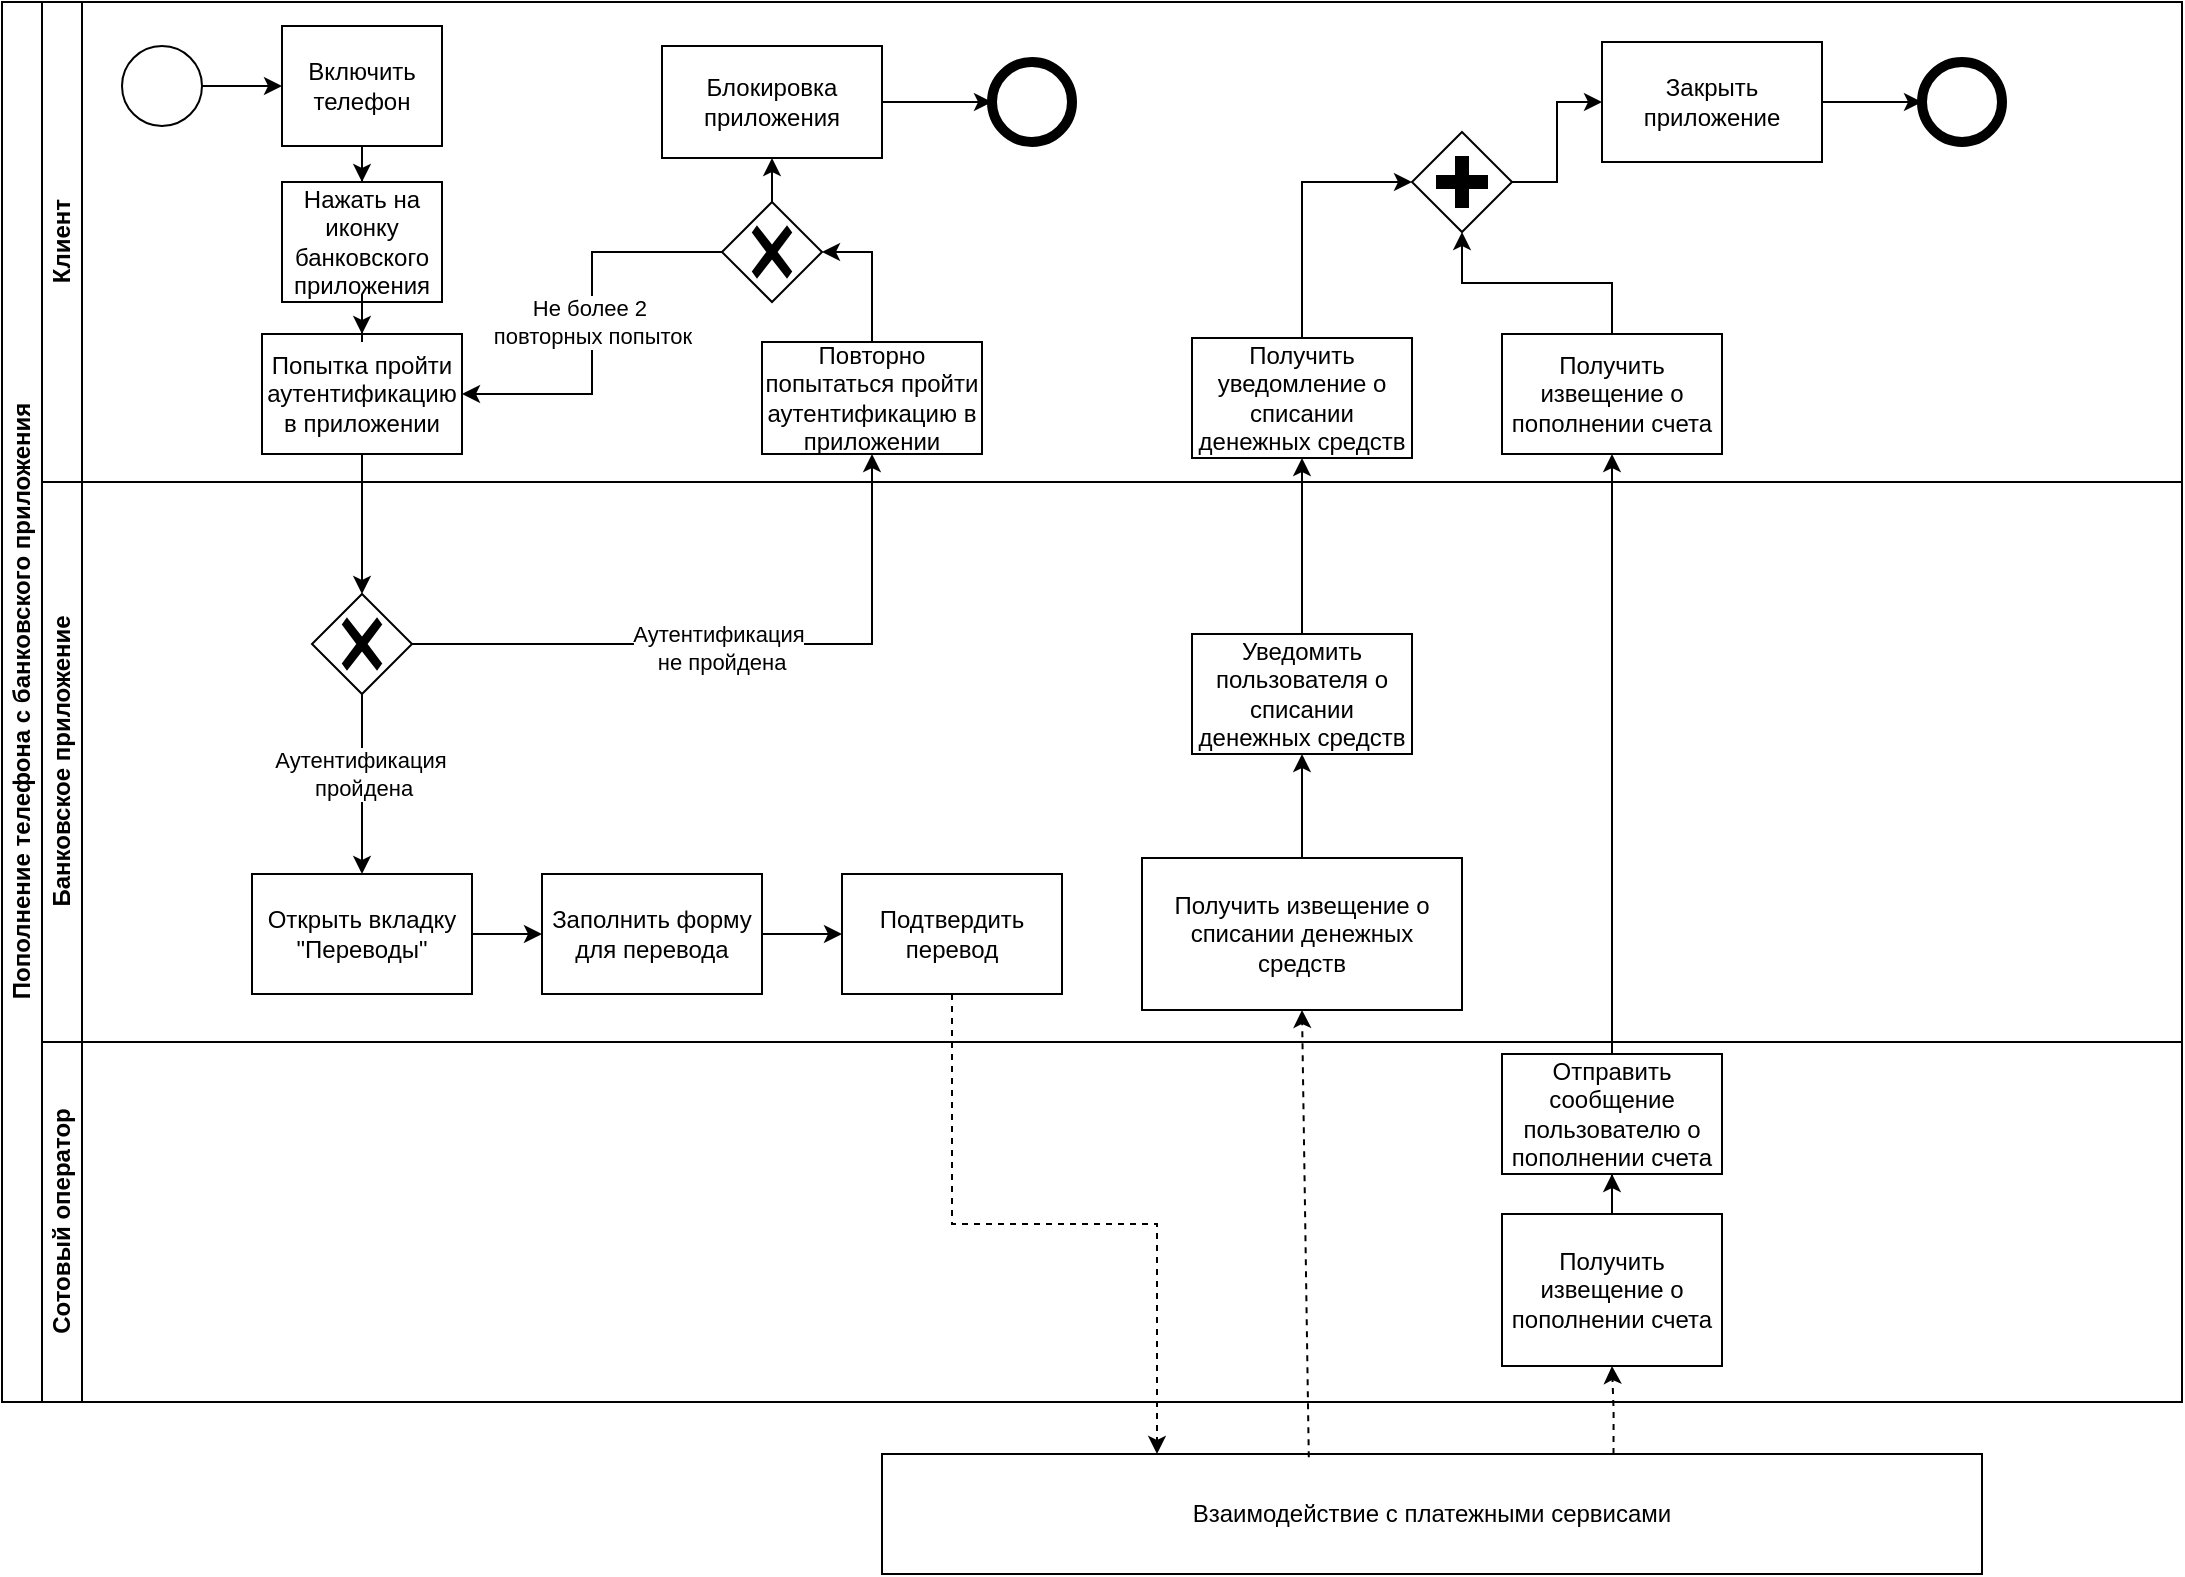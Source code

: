 <mxfile version="24.9.1">
  <diagram id="prtHgNgQTEPvFCAcTncT" name="Page-1">
    <mxGraphModel dx="934" dy="776" grid="1" gridSize="10" guides="1" tooltips="1" connect="1" arrows="1" fold="1" page="1" pageScale="1" pageWidth="1169" pageHeight="827" math="0" shadow="0">
      <root>
        <mxCell id="0" />
        <mxCell id="1" parent="0" />
        <mxCell id="dNxyNK7c78bLwvsdeMH5-19" value="Пополнение телефона с банковского приложения" style="swimlane;html=1;childLayout=stackLayout;resizeParent=1;resizeParentMax=0;horizontal=0;startSize=20;horizontalStack=0;" parent="1" vertex="1">
          <mxGeometry x="50" y="24" width="1090" height="700" as="geometry">
            <mxRectangle x="130" y="40" width="40" height="310" as="alternateBounds" />
          </mxGeometry>
        </mxCell>
        <mxCell id="dNxyNK7c78bLwvsdeMH5-20" value="Клиент" style="swimlane;html=1;startSize=20;horizontal=0;" parent="dNxyNK7c78bLwvsdeMH5-19" vertex="1">
          <mxGeometry x="20" width="1070" height="240" as="geometry" />
        </mxCell>
        <mxCell id="dNxyNK7c78bLwvsdeMH5-25" value="" style="edgeStyle=orthogonalEdgeStyle;rounded=0;orthogonalLoop=1;jettySize=auto;html=1;" parent="dNxyNK7c78bLwvsdeMH5-20" source="dNxyNK7c78bLwvsdeMH5-23" target="dNxyNK7c78bLwvsdeMH5-24" edge="1">
          <mxGeometry relative="1" as="geometry" />
        </mxCell>
        <mxCell id="dNxyNK7c78bLwvsdeMH5-23" value="" style="ellipse;whiteSpace=wrap;html=1;" parent="dNxyNK7c78bLwvsdeMH5-20" vertex="1">
          <mxGeometry x="40" y="22" width="40" height="40" as="geometry" />
        </mxCell>
        <mxCell id="KFqZI7uJ95fgsHJMVkMe-8" style="edgeStyle=orthogonalEdgeStyle;rounded=0;orthogonalLoop=1;jettySize=auto;html=1;entryX=0.5;entryY=0;entryDx=0;entryDy=0;" edge="1" parent="dNxyNK7c78bLwvsdeMH5-20" source="dNxyNK7c78bLwvsdeMH5-24" target="KFqZI7uJ95fgsHJMVkMe-7">
          <mxGeometry relative="1" as="geometry" />
        </mxCell>
        <mxCell id="dNxyNK7c78bLwvsdeMH5-24" value="Включить телефон" style="rounded=0;whiteSpace=wrap;html=1;fontFamily=Helvetica;fontSize=12;fontColor=#000000;align=center;" parent="dNxyNK7c78bLwvsdeMH5-20" vertex="1">
          <mxGeometry x="120" y="12" width="80" height="60" as="geometry" />
        </mxCell>
        <mxCell id="dNxyNK7c78bLwvsdeMH5-32" value="" style="ellipse;whiteSpace=wrap;html=1;strokeWidth=5;" parent="dNxyNK7c78bLwvsdeMH5-20" vertex="1">
          <mxGeometry x="475" y="30" width="40" height="40" as="geometry" />
        </mxCell>
        <mxCell id="KFqZI7uJ95fgsHJMVkMe-7" value="Нажать на иконку банковского приложения" style="rounded=0;whiteSpace=wrap;html=1;fontFamily=Helvetica;fontSize=12;fontColor=#000000;align=center;" vertex="1" parent="dNxyNK7c78bLwvsdeMH5-20">
          <mxGeometry x="120" y="90" width="80" height="60" as="geometry" />
        </mxCell>
        <mxCell id="KFqZI7uJ95fgsHJMVkMe-38" style="edgeStyle=orthogonalEdgeStyle;rounded=0;orthogonalLoop=1;jettySize=auto;html=1;exitX=0.5;exitY=0;exitDx=0;exitDy=0;exitPerimeter=0;entryX=0.5;entryY=1;entryDx=0;entryDy=0;" edge="1" parent="dNxyNK7c78bLwvsdeMH5-20" source="KFqZI7uJ95fgsHJMVkMe-16" target="KFqZI7uJ95fgsHJMVkMe-21">
          <mxGeometry relative="1" as="geometry" />
        </mxCell>
        <mxCell id="KFqZI7uJ95fgsHJMVkMe-16" value="" style="points=[[0.25,0.25,0],[0.5,0,0],[0.75,0.25,0],[1,0.5,0],[0.75,0.75,0],[0.5,1,0],[0.25,0.75,0],[0,0.5,0]];shape=mxgraph.bpmn.gateway2;html=1;verticalLabelPosition=bottom;labelBackgroundColor=#ffffff;verticalAlign=top;align=center;perimeter=rhombusPerimeter;outlineConnect=0;outline=none;symbol=none;gwType=exclusive;" vertex="1" parent="dNxyNK7c78bLwvsdeMH5-20">
          <mxGeometry x="340" y="100" width="50" height="50" as="geometry" />
        </mxCell>
        <mxCell id="KFqZI7uJ95fgsHJMVkMe-25" style="edgeStyle=orthogonalEdgeStyle;rounded=0;orthogonalLoop=1;jettySize=auto;html=1;exitX=1;exitY=0.5;exitDx=0;exitDy=0;entryX=0;entryY=0.5;entryDx=0;entryDy=0;" edge="1" parent="dNxyNK7c78bLwvsdeMH5-20" source="KFqZI7uJ95fgsHJMVkMe-21" target="dNxyNK7c78bLwvsdeMH5-32">
          <mxGeometry relative="1" as="geometry" />
        </mxCell>
        <mxCell id="KFqZI7uJ95fgsHJMVkMe-21" value="Блокировка приложения" style="rounded=0;whiteSpace=wrap;html=1;fontFamily=Helvetica;fontSize=12;fontColor=#000000;align=center;" vertex="1" parent="dNxyNK7c78bLwvsdeMH5-20">
          <mxGeometry x="310" y="22" width="110" height="56" as="geometry" />
        </mxCell>
        <mxCell id="KFqZI7uJ95fgsHJMVkMe-9" value="Попытка пройти аутентификацию в приложении" style="rounded=0;whiteSpace=wrap;html=1;fontFamily=Helvetica;fontSize=12;fontColor=#000000;align=center;" vertex="1" parent="dNxyNK7c78bLwvsdeMH5-20">
          <mxGeometry x="110" y="166" width="100" height="60" as="geometry" />
        </mxCell>
        <mxCell id="KFqZI7uJ95fgsHJMVkMe-17" style="edgeStyle=orthogonalEdgeStyle;rounded=0;orthogonalLoop=1;jettySize=auto;html=1;entryX=1;entryY=0.5;entryDx=0;entryDy=0;" edge="1" parent="dNxyNK7c78bLwvsdeMH5-20" source="KFqZI7uJ95fgsHJMVkMe-16" target="KFqZI7uJ95fgsHJMVkMe-9">
          <mxGeometry relative="1" as="geometry" />
        </mxCell>
        <mxCell id="KFqZI7uJ95fgsHJMVkMe-18" value="Не более 2&amp;nbsp;&lt;div&gt;повторных попыток&lt;/div&gt;" style="edgeLabel;html=1;align=center;verticalAlign=middle;resizable=0;points=[];" vertex="1" connectable="0" parent="KFqZI7uJ95fgsHJMVkMe-17">
          <mxGeometry x="-0.009" relative="1" as="geometry">
            <mxPoint as="offset" />
          </mxGeometry>
        </mxCell>
        <mxCell id="KFqZI7uJ95fgsHJMVkMe-10" style="edgeStyle=orthogonalEdgeStyle;rounded=0;orthogonalLoop=1;jettySize=auto;html=1;entryX=0.5;entryY=0;entryDx=0;entryDy=0;" edge="1" parent="dNxyNK7c78bLwvsdeMH5-20" source="KFqZI7uJ95fgsHJMVkMe-7" target="KFqZI7uJ95fgsHJMVkMe-9">
          <mxGeometry relative="1" as="geometry" />
        </mxCell>
        <mxCell id="KFqZI7uJ95fgsHJMVkMe-46" value="Получить извещение о пополнении счета" style="rounded=0;whiteSpace=wrap;html=1;fontFamily=Helvetica;fontSize=12;fontColor=#000000;align=center;" vertex="1" parent="dNxyNK7c78bLwvsdeMH5-20">
          <mxGeometry x="730" y="166" width="110" height="60" as="geometry" />
        </mxCell>
        <mxCell id="KFqZI7uJ95fgsHJMVkMe-56" value="Получить уведомление о списании денежных средств" style="rounded=0;whiteSpace=wrap;html=1;fontFamily=Helvetica;fontSize=12;fontColor=#000000;align=center;" vertex="1" parent="dNxyNK7c78bLwvsdeMH5-20">
          <mxGeometry x="575" y="168" width="110" height="60" as="geometry" />
        </mxCell>
        <mxCell id="KFqZI7uJ95fgsHJMVkMe-64" style="edgeStyle=orthogonalEdgeStyle;rounded=0;orthogonalLoop=1;jettySize=auto;html=1;entryX=0;entryY=0.5;entryDx=0;entryDy=0;" edge="1" parent="dNxyNK7c78bLwvsdeMH5-20" source="KFqZI7uJ95fgsHJMVkMe-58" target="KFqZI7uJ95fgsHJMVkMe-63">
          <mxGeometry relative="1" as="geometry" />
        </mxCell>
        <mxCell id="KFqZI7uJ95fgsHJMVkMe-58" value="" style="points=[[0.25,0.25,0],[0.5,0,0],[0.75,0.25,0],[1,0.5,0],[0.75,0.75,0],[0.5,1,0],[0.25,0.75,0],[0,0.5,0]];shape=mxgraph.bpmn.gateway2;html=1;verticalLabelPosition=bottom;labelBackgroundColor=#ffffff;verticalAlign=top;align=center;perimeter=rhombusPerimeter;outlineConnect=0;outline=none;symbol=none;gwType=parallel;" vertex="1" parent="dNxyNK7c78bLwvsdeMH5-20">
          <mxGeometry x="685" y="65" width="50" height="50" as="geometry" />
        </mxCell>
        <mxCell id="KFqZI7uJ95fgsHJMVkMe-59" style="edgeStyle=orthogonalEdgeStyle;rounded=0;orthogonalLoop=1;jettySize=auto;html=1;entryX=0;entryY=0.5;entryDx=0;entryDy=0;entryPerimeter=0;" edge="1" parent="dNxyNK7c78bLwvsdeMH5-20" source="KFqZI7uJ95fgsHJMVkMe-56" target="KFqZI7uJ95fgsHJMVkMe-58">
          <mxGeometry relative="1" as="geometry" />
        </mxCell>
        <mxCell id="KFqZI7uJ95fgsHJMVkMe-60" style="edgeStyle=orthogonalEdgeStyle;rounded=0;orthogonalLoop=1;jettySize=auto;html=1;entryX=0.5;entryY=1;entryDx=0;entryDy=0;entryPerimeter=0;" edge="1" parent="dNxyNK7c78bLwvsdeMH5-20" source="KFqZI7uJ95fgsHJMVkMe-46" target="KFqZI7uJ95fgsHJMVkMe-58">
          <mxGeometry relative="1" as="geometry" />
        </mxCell>
        <mxCell id="KFqZI7uJ95fgsHJMVkMe-61" value="" style="ellipse;whiteSpace=wrap;html=1;strokeWidth=5;" vertex="1" parent="dNxyNK7c78bLwvsdeMH5-20">
          <mxGeometry x="940" y="30" width="40" height="40" as="geometry" />
        </mxCell>
        <mxCell id="KFqZI7uJ95fgsHJMVkMe-65" style="edgeStyle=orthogonalEdgeStyle;rounded=0;orthogonalLoop=1;jettySize=auto;html=1;entryX=0;entryY=0.5;entryDx=0;entryDy=0;" edge="1" parent="dNxyNK7c78bLwvsdeMH5-20" source="KFqZI7uJ95fgsHJMVkMe-63" target="KFqZI7uJ95fgsHJMVkMe-61">
          <mxGeometry relative="1" as="geometry" />
        </mxCell>
        <mxCell id="KFqZI7uJ95fgsHJMVkMe-63" value="Закрыть приложение" style="rounded=0;whiteSpace=wrap;html=1;fontFamily=Helvetica;fontSize=12;fontColor=#000000;align=center;" vertex="1" parent="dNxyNK7c78bLwvsdeMH5-20">
          <mxGeometry x="780" y="20" width="110" height="60" as="geometry" />
        </mxCell>
        <mxCell id="KFqZI7uJ95fgsHJMVkMe-14" value="Повторно попытаться пройти аутентификацию в приложении" style="rounded=0;whiteSpace=wrap;html=1;fontFamily=Helvetica;fontSize=12;fontColor=#000000;align=center;" vertex="1" parent="dNxyNK7c78bLwvsdeMH5-20">
          <mxGeometry x="360" y="170" width="110" height="56" as="geometry" />
        </mxCell>
        <mxCell id="KFqZI7uJ95fgsHJMVkMe-19" style="edgeStyle=orthogonalEdgeStyle;rounded=0;orthogonalLoop=1;jettySize=auto;html=1;entryX=1;entryY=0.5;entryDx=0;entryDy=0;entryPerimeter=0;" edge="1" parent="dNxyNK7c78bLwvsdeMH5-20" source="KFqZI7uJ95fgsHJMVkMe-14" target="KFqZI7uJ95fgsHJMVkMe-16">
          <mxGeometry relative="1" as="geometry">
            <mxPoint x="465" y="146" as="targetPoint" />
          </mxGeometry>
        </mxCell>
        <mxCell id="dNxyNK7c78bLwvsdeMH5-21" value="Банковское приложение" style="swimlane;html=1;startSize=20;horizontal=0;" parent="dNxyNK7c78bLwvsdeMH5-19" vertex="1">
          <mxGeometry x="20" y="240" width="1070" height="280" as="geometry" />
        </mxCell>
        <mxCell id="KFqZI7uJ95fgsHJMVkMe-41" style="edgeStyle=orthogonalEdgeStyle;rounded=0;orthogonalLoop=1;jettySize=auto;html=1;exitX=1;exitY=0.5;exitDx=0;exitDy=0;entryX=0;entryY=0.5;entryDx=0;entryDy=0;" edge="1" parent="dNxyNK7c78bLwvsdeMH5-21" source="dNxyNK7c78bLwvsdeMH5-26" target="KFqZI7uJ95fgsHJMVkMe-31">
          <mxGeometry relative="1" as="geometry" />
        </mxCell>
        <mxCell id="dNxyNK7c78bLwvsdeMH5-26" value="Открыть вкладку &quot;Переводы&quot;" style="rounded=0;whiteSpace=wrap;html=1;fontFamily=Helvetica;fontSize=12;fontColor=#000000;align=center;" parent="dNxyNK7c78bLwvsdeMH5-21" vertex="1">
          <mxGeometry x="105" y="196" width="110" height="60" as="geometry" />
        </mxCell>
        <mxCell id="KFqZI7uJ95fgsHJMVkMe-42" style="edgeStyle=orthogonalEdgeStyle;rounded=0;orthogonalLoop=1;jettySize=auto;html=1;exitX=1;exitY=0.5;exitDx=0;exitDy=0;entryX=0;entryY=0.5;entryDx=0;entryDy=0;" edge="1" parent="dNxyNK7c78bLwvsdeMH5-21" source="KFqZI7uJ95fgsHJMVkMe-31" target="KFqZI7uJ95fgsHJMVkMe-33">
          <mxGeometry relative="1" as="geometry" />
        </mxCell>
        <mxCell id="KFqZI7uJ95fgsHJMVkMe-31" value="Заполнить форму для перевода" style="rounded=0;whiteSpace=wrap;html=1;fontFamily=Helvetica;fontSize=12;fontColor=#000000;align=center;" vertex="1" parent="dNxyNK7c78bLwvsdeMH5-21">
          <mxGeometry x="250" y="196" width="110" height="60" as="geometry" />
        </mxCell>
        <mxCell id="KFqZI7uJ95fgsHJMVkMe-33" value="Подтвердить перевод" style="rounded=0;whiteSpace=wrap;html=1;fontFamily=Helvetica;fontSize=12;fontColor=#000000;align=center;" vertex="1" parent="dNxyNK7c78bLwvsdeMH5-21">
          <mxGeometry x="400" y="196" width="110" height="60" as="geometry" />
        </mxCell>
        <mxCell id="KFqZI7uJ95fgsHJMVkMe-39" style="edgeStyle=orthogonalEdgeStyle;rounded=0;orthogonalLoop=1;jettySize=auto;html=1;exitX=0.5;exitY=1;exitDx=0;exitDy=0;exitPerimeter=0;entryX=0.5;entryY=0;entryDx=0;entryDy=0;" edge="1" parent="dNxyNK7c78bLwvsdeMH5-21" source="KFqZI7uJ95fgsHJMVkMe-11" target="dNxyNK7c78bLwvsdeMH5-26">
          <mxGeometry relative="1" as="geometry" />
        </mxCell>
        <mxCell id="KFqZI7uJ95fgsHJMVkMe-40" value="Аутентификация&lt;div&gt;&amp;nbsp;пройдена&lt;/div&gt;" style="edgeLabel;html=1;align=center;verticalAlign=middle;resizable=0;points=[];" vertex="1" connectable="0" parent="KFqZI7uJ95fgsHJMVkMe-39">
          <mxGeometry x="-0.115" y="-1" relative="1" as="geometry">
            <mxPoint as="offset" />
          </mxGeometry>
        </mxCell>
        <mxCell id="KFqZI7uJ95fgsHJMVkMe-11" value="" style="points=[[0.25,0.25,0],[0.5,0,0],[0.75,0.25,0],[1,0.5,0],[0.75,0.75,0],[0.5,1,0],[0.25,0.75,0],[0,0.5,0]];shape=mxgraph.bpmn.gateway2;html=1;verticalLabelPosition=bottom;labelBackgroundColor=#ffffff;verticalAlign=top;align=center;perimeter=rhombusPerimeter;outlineConnect=0;outline=none;symbol=none;gwType=exclusive;" vertex="1" parent="dNxyNK7c78bLwvsdeMH5-21">
          <mxGeometry x="135" y="56" width="50" height="50" as="geometry" />
        </mxCell>
        <mxCell id="KFqZI7uJ95fgsHJMVkMe-55" style="edgeStyle=orthogonalEdgeStyle;rounded=0;orthogonalLoop=1;jettySize=auto;html=1;entryX=0.5;entryY=1;entryDx=0;entryDy=0;" edge="1" parent="dNxyNK7c78bLwvsdeMH5-21" source="KFqZI7uJ95fgsHJMVkMe-48" target="KFqZI7uJ95fgsHJMVkMe-54">
          <mxGeometry relative="1" as="geometry" />
        </mxCell>
        <mxCell id="KFqZI7uJ95fgsHJMVkMe-48" value="Получить извещение о списании денежных средств" style="rounded=0;whiteSpace=wrap;html=1;fontFamily=Helvetica;fontSize=12;fontColor=#000000;align=center;" vertex="1" parent="dNxyNK7c78bLwvsdeMH5-21">
          <mxGeometry x="550" y="188" width="160" height="76" as="geometry" />
        </mxCell>
        <mxCell id="KFqZI7uJ95fgsHJMVkMe-54" value="Уведомить пользователя о списании денежных средств" style="rounded=0;whiteSpace=wrap;html=1;fontFamily=Helvetica;fontSize=12;fontColor=#000000;align=center;" vertex="1" parent="dNxyNK7c78bLwvsdeMH5-21">
          <mxGeometry x="575" y="76" width="110" height="60" as="geometry" />
        </mxCell>
        <mxCell id="dNxyNK7c78bLwvsdeMH5-22" value="Сотовый оператор" style="swimlane;html=1;startSize=20;horizontal=0;" parent="dNxyNK7c78bLwvsdeMH5-19" vertex="1">
          <mxGeometry x="20" y="520" width="1070" height="180" as="geometry" />
        </mxCell>
        <mxCell id="KFqZI7uJ95fgsHJMVkMe-52" style="edgeStyle=orthogonalEdgeStyle;rounded=0;orthogonalLoop=1;jettySize=auto;html=1;entryX=0.5;entryY=1;entryDx=0;entryDy=0;" edge="1" parent="dNxyNK7c78bLwvsdeMH5-22" source="KFqZI7uJ95fgsHJMVkMe-44" target="KFqZI7uJ95fgsHJMVkMe-51">
          <mxGeometry relative="1" as="geometry" />
        </mxCell>
        <mxCell id="KFqZI7uJ95fgsHJMVkMe-44" value="Получить извещение о пополнении счета" style="rounded=0;whiteSpace=wrap;html=1;fontFamily=Helvetica;fontSize=12;fontColor=#000000;align=center;" vertex="1" parent="dNxyNK7c78bLwvsdeMH5-22">
          <mxGeometry x="730" y="86" width="110" height="76" as="geometry" />
        </mxCell>
        <mxCell id="KFqZI7uJ95fgsHJMVkMe-51" value="Отправить сообщение пользователю о пополнении счета" style="rounded=0;whiteSpace=wrap;html=1;fontFamily=Helvetica;fontSize=12;fontColor=#000000;align=center;" vertex="1" parent="dNxyNK7c78bLwvsdeMH5-22">
          <mxGeometry x="730" y="6" width="110" height="60" as="geometry" />
        </mxCell>
        <mxCell id="KFqZI7uJ95fgsHJMVkMe-12" style="edgeStyle=orthogonalEdgeStyle;rounded=0;orthogonalLoop=1;jettySize=auto;html=1;exitX=0.5;exitY=1;exitDx=0;exitDy=0;entryX=0.5;entryY=0;entryDx=0;entryDy=0;entryPerimeter=0;" edge="1" parent="dNxyNK7c78bLwvsdeMH5-19" source="KFqZI7uJ95fgsHJMVkMe-9" target="KFqZI7uJ95fgsHJMVkMe-11">
          <mxGeometry relative="1" as="geometry" />
        </mxCell>
        <mxCell id="KFqZI7uJ95fgsHJMVkMe-53" style="edgeStyle=orthogonalEdgeStyle;rounded=0;orthogonalLoop=1;jettySize=auto;html=1;entryX=0.5;entryY=1;entryDx=0;entryDy=0;" edge="1" parent="dNxyNK7c78bLwvsdeMH5-19" source="KFqZI7uJ95fgsHJMVkMe-51" target="KFqZI7uJ95fgsHJMVkMe-46">
          <mxGeometry relative="1" as="geometry" />
        </mxCell>
        <mxCell id="KFqZI7uJ95fgsHJMVkMe-57" style="edgeStyle=orthogonalEdgeStyle;rounded=0;orthogonalLoop=1;jettySize=auto;html=1;entryX=0.5;entryY=1;entryDx=0;entryDy=0;" edge="1" parent="dNxyNK7c78bLwvsdeMH5-19" source="KFqZI7uJ95fgsHJMVkMe-54" target="KFqZI7uJ95fgsHJMVkMe-56">
          <mxGeometry relative="1" as="geometry" />
        </mxCell>
        <mxCell id="KFqZI7uJ95fgsHJMVkMe-15" style="edgeStyle=orthogonalEdgeStyle;rounded=0;orthogonalLoop=1;jettySize=auto;html=1;exitX=1;exitY=0.5;exitDx=0;exitDy=0;exitPerimeter=0;entryX=0.5;entryY=1;entryDx=0;entryDy=0;" edge="1" parent="dNxyNK7c78bLwvsdeMH5-19" source="KFqZI7uJ95fgsHJMVkMe-11" target="KFqZI7uJ95fgsHJMVkMe-14">
          <mxGeometry relative="1" as="geometry" />
        </mxCell>
        <mxCell id="KFqZI7uJ95fgsHJMVkMe-26" value="Аутентификация&lt;div&gt;&amp;nbsp;не пройдена&lt;/div&gt;" style="edgeLabel;html=1;align=center;verticalAlign=middle;resizable=0;points=[];" vertex="1" connectable="0" parent="KFqZI7uJ95fgsHJMVkMe-15">
          <mxGeometry x="-0.063" y="-2" relative="1" as="geometry">
            <mxPoint as="offset" />
          </mxGeometry>
        </mxCell>
        <mxCell id="KFqZI7uJ95fgsHJMVkMe-45" style="edgeStyle=orthogonalEdgeStyle;rounded=0;orthogonalLoop=1;jettySize=auto;html=1;exitX=0.665;exitY=0;exitDx=0;exitDy=0;entryX=0.5;entryY=1;entryDx=0;entryDy=0;dashed=1;exitPerimeter=0;" edge="1" parent="1" source="KFqZI7uJ95fgsHJMVkMe-35" target="KFqZI7uJ95fgsHJMVkMe-44">
          <mxGeometry relative="1" as="geometry" />
        </mxCell>
        <mxCell id="KFqZI7uJ95fgsHJMVkMe-35" value="Взаимодействие с платежными сервисами" style="rounded=0;whiteSpace=wrap;html=1;fontFamily=Helvetica;fontSize=12;fontColor=#000000;align=center;" vertex="1" parent="1">
          <mxGeometry x="490" y="750" width="550" height="60" as="geometry" />
        </mxCell>
        <mxCell id="KFqZI7uJ95fgsHJMVkMe-43" style="edgeStyle=orthogonalEdgeStyle;rounded=0;orthogonalLoop=1;jettySize=auto;html=1;exitX=0.5;exitY=1;exitDx=0;exitDy=0;entryX=0.25;entryY=0;entryDx=0;entryDy=0;dashed=1;" edge="1" parent="1" source="KFqZI7uJ95fgsHJMVkMe-33" target="KFqZI7uJ95fgsHJMVkMe-35">
          <mxGeometry relative="1" as="geometry" />
        </mxCell>
        <mxCell id="KFqZI7uJ95fgsHJMVkMe-49" value="" style="endArrow=classic;html=1;rounded=0;exitX=0.388;exitY=0.027;exitDx=0;exitDy=0;exitPerimeter=0;entryX=0.5;entryY=1;entryDx=0;entryDy=0;dashed=1;" edge="1" parent="1" source="KFqZI7uJ95fgsHJMVkMe-35" target="KFqZI7uJ95fgsHJMVkMe-48">
          <mxGeometry width="50" height="50" relative="1" as="geometry">
            <mxPoint x="760" y="670" as="sourcePoint" />
            <mxPoint x="810" y="620" as="targetPoint" />
          </mxGeometry>
        </mxCell>
      </root>
    </mxGraphModel>
  </diagram>
</mxfile>
